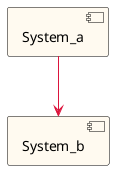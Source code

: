 ''''''''''''''''''''''''''''''''''''''''''
''                                      ''
''  AUTOGENERATED CODE -- DO NOT EDIT!  ''
''                                      ''
''''''''''''''''''''''''''''''''''''''''''

@startuml
hide stereotype
scale max 16384 height
skinparam component {
  BackgroundColor FloralWhite
  BorderColor Black
  ArrowColor Crimson
  ArrowColor<<indirect>> silver
}
[System_a] as _0 <<highlight>>
[System_b] as _1
_0 --> _1
@enduml